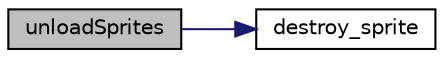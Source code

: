 digraph "unloadSprites"
{
 // LATEX_PDF_SIZE
  edge [fontname="Helvetica",fontsize="10",labelfontname="Helvetica",labelfontsize="10"];
  node [fontname="Helvetica",fontsize="10",shape=record];
  rankdir="LR";
  Node1 [label="unloadSprites",height=0.2,width=0.4,color="black", fillcolor="grey75", style="filled", fontcolor="black",tooltip="A function that loads all the needed Sprites when te program starts running, it also frees the memory..."];
  Node1 -> Node2 [color="midnightblue",fontsize="10",style="solid"];
  Node2 [label="destroy_sprite",height=0.2,width=0.4,color="black", fillcolor="white", style="filled",URL="$sprites_8c.html#a607cfeb4f019a84c346eb3bce9da0420",tooltip="A function that unloaeds and frees the memory the Sprite was using."];
}
